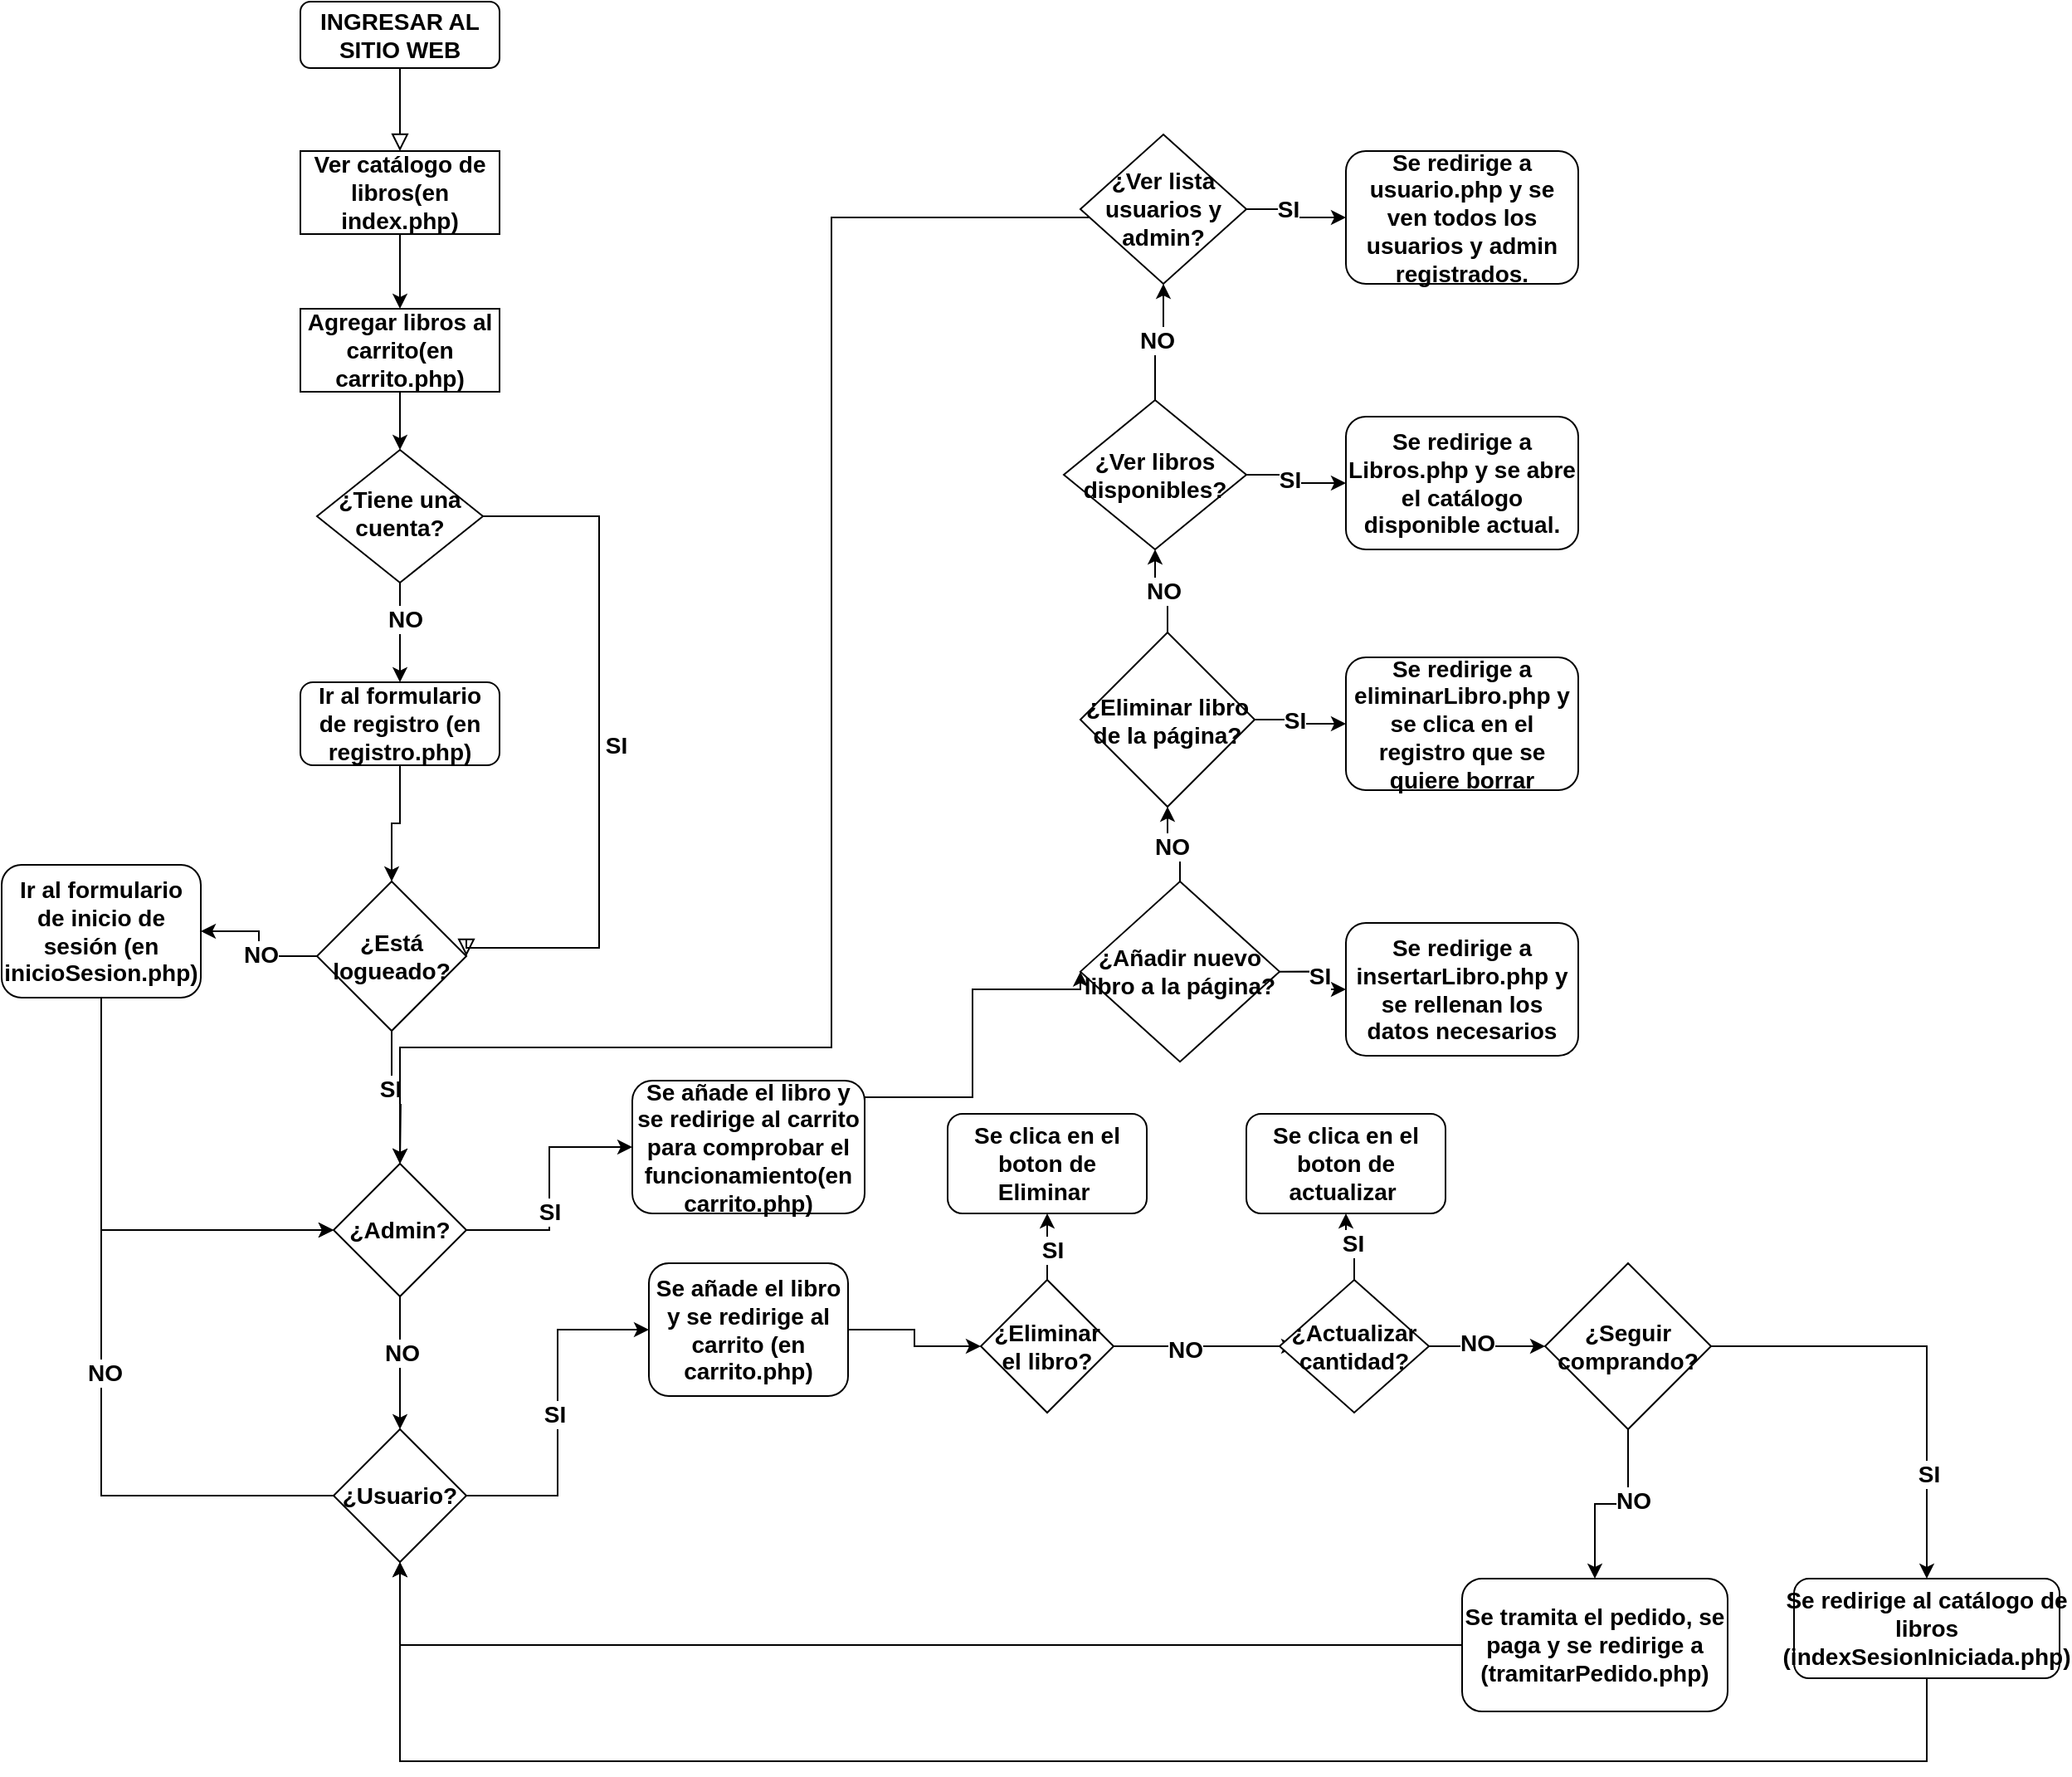 <mxfile version="23.1.2" type="device">
  <diagram id="C5RBs43oDa-KdzZeNtuy" name="Page-1">
    <mxGraphModel dx="2390" dy="1300" grid="1" gridSize="10" guides="1" tooltips="1" connect="1" arrows="1" fold="1" page="1" pageScale="1" pageWidth="827" pageHeight="1169" math="0" shadow="0">
      <root>
        <mxCell id="WIyWlLk6GJQsqaUBKTNV-0" />
        <mxCell id="WIyWlLk6GJQsqaUBKTNV-1" parent="WIyWlLk6GJQsqaUBKTNV-0" />
        <mxCell id="WIyWlLk6GJQsqaUBKTNV-2" value="" style="rounded=0;html=1;jettySize=auto;orthogonalLoop=1;fontSize=14;endArrow=block;endFill=0;endSize=8;strokeWidth=1;shadow=0;labelBackgroundColor=none;edgeStyle=orthogonalEdgeStyle;entryX=0.5;entryY=0;entryDx=0;entryDy=0;fontStyle=1" parent="WIyWlLk6GJQsqaUBKTNV-1" source="WIyWlLk6GJQsqaUBKTNV-3" target="7cI8Xa0NqCjzuDdzPoRX-3" edge="1">
          <mxGeometry relative="1" as="geometry">
            <mxPoint x="380" y="130" as="targetPoint" />
          </mxGeometry>
        </mxCell>
        <mxCell id="WIyWlLk6GJQsqaUBKTNV-3" value="INGRESAR AL SITIO WEB" style="rounded=1;whiteSpace=wrap;html=1;fontSize=14;glass=0;strokeWidth=1;shadow=0;fontStyle=1" parent="WIyWlLk6GJQsqaUBKTNV-1" vertex="1">
          <mxGeometry x="320" y="30" width="120" height="40" as="geometry" />
        </mxCell>
        <mxCell id="WIyWlLk6GJQsqaUBKTNV-9" value="SI" style="edgeStyle=orthogonalEdgeStyle;rounded=0;html=1;jettySize=auto;orthogonalLoop=1;fontSize=14;endArrow=block;endFill=0;endSize=8;strokeWidth=1;shadow=0;labelBackgroundColor=none;entryX=1;entryY=0.5;entryDx=0;entryDy=0;fontStyle=1" parent="WIyWlLk6GJQsqaUBKTNV-1" source="WIyWlLk6GJQsqaUBKTNV-10" target="7cI8Xa0NqCjzuDdzPoRX-10" edge="1">
          <mxGeometry y="10" relative="1" as="geometry">
            <mxPoint as="offset" />
            <mxPoint x="540" y="340" as="targetPoint" />
            <Array as="points">
              <mxPoint x="500" y="340" />
              <mxPoint x="500" y="600" />
            </Array>
          </mxGeometry>
        </mxCell>
        <mxCell id="7cI8Xa0NqCjzuDdzPoRX-6" style="edgeStyle=orthogonalEdgeStyle;rounded=0;orthogonalLoop=1;jettySize=auto;html=1;entryX=0.5;entryY=0;entryDx=0;entryDy=0;fontSize=14;fontStyle=1" edge="1" parent="WIyWlLk6GJQsqaUBKTNV-1" source="WIyWlLk6GJQsqaUBKTNV-10" target="WIyWlLk6GJQsqaUBKTNV-11">
          <mxGeometry relative="1" as="geometry" />
        </mxCell>
        <mxCell id="7cI8Xa0NqCjzuDdzPoRX-7" value="NO" style="edgeLabel;html=1;align=center;verticalAlign=middle;resizable=0;points=[];fontSize=14;fontStyle=1" vertex="1" connectable="0" parent="7cI8Xa0NqCjzuDdzPoRX-6">
          <mxGeometry x="-0.267" y="3" relative="1" as="geometry">
            <mxPoint as="offset" />
          </mxGeometry>
        </mxCell>
        <mxCell id="WIyWlLk6GJQsqaUBKTNV-10" value="¿Tiene una cuenta?" style="rhombus;whiteSpace=wrap;html=1;shadow=0;fontFamily=Helvetica;fontSize=14;align=center;strokeWidth=1;spacing=6;spacingTop=-4;fontStyle=1" parent="WIyWlLk6GJQsqaUBKTNV-1" vertex="1">
          <mxGeometry x="330" y="300" width="100" height="80" as="geometry" />
        </mxCell>
        <mxCell id="7cI8Xa0NqCjzuDdzPoRX-9" value="" style="edgeStyle=orthogonalEdgeStyle;rounded=0;orthogonalLoop=1;jettySize=auto;html=1;entryX=0.5;entryY=0;entryDx=0;entryDy=0;fontSize=14;fontStyle=1" edge="1" parent="WIyWlLk6GJQsqaUBKTNV-1" source="WIyWlLk6GJQsqaUBKTNV-11" target="7cI8Xa0NqCjzuDdzPoRX-10">
          <mxGeometry relative="1" as="geometry">
            <mxPoint x="380" y="555" as="targetPoint" />
          </mxGeometry>
        </mxCell>
        <mxCell id="WIyWlLk6GJQsqaUBKTNV-11" value="Ir al formulario de registro (en registro.php)" style="rounded=1;whiteSpace=wrap;html=1;fontSize=14;glass=0;strokeWidth=1;shadow=0;fontStyle=1" parent="WIyWlLk6GJQsqaUBKTNV-1" vertex="1">
          <mxGeometry x="320" y="440" width="120" height="50" as="geometry" />
        </mxCell>
        <mxCell id="7cI8Xa0NqCjzuDdzPoRX-5" value="" style="edgeStyle=orthogonalEdgeStyle;rounded=0;orthogonalLoop=1;jettySize=auto;html=1;fontSize=14;fontStyle=1" edge="1" parent="WIyWlLk6GJQsqaUBKTNV-1" source="7cI8Xa0NqCjzuDdzPoRX-0" target="WIyWlLk6GJQsqaUBKTNV-10">
          <mxGeometry relative="1" as="geometry" />
        </mxCell>
        <mxCell id="7cI8Xa0NqCjzuDdzPoRX-0" value="Agregar libros al carrito(en carrito.php)" style="rounded=0;whiteSpace=wrap;html=1;fontSize=14;fontStyle=1" vertex="1" parent="WIyWlLk6GJQsqaUBKTNV-1">
          <mxGeometry x="320" y="215" width="120" height="50" as="geometry" />
        </mxCell>
        <mxCell id="7cI8Xa0NqCjzuDdzPoRX-4" style="edgeStyle=orthogonalEdgeStyle;rounded=0;orthogonalLoop=1;jettySize=auto;html=1;entryX=0.5;entryY=0;entryDx=0;entryDy=0;fontSize=14;fontStyle=1" edge="1" parent="WIyWlLk6GJQsqaUBKTNV-1" source="7cI8Xa0NqCjzuDdzPoRX-3" target="7cI8Xa0NqCjzuDdzPoRX-0">
          <mxGeometry relative="1" as="geometry" />
        </mxCell>
        <mxCell id="7cI8Xa0NqCjzuDdzPoRX-3" value="Ver catálogo de libros(en index.php)" style="rounded=0;whiteSpace=wrap;html=1;fontSize=14;fontStyle=1" vertex="1" parent="WIyWlLk6GJQsqaUBKTNV-1">
          <mxGeometry x="320" y="120" width="120" height="50" as="geometry" />
        </mxCell>
        <mxCell id="7cI8Xa0NqCjzuDdzPoRX-15" value="" style="edgeStyle=orthogonalEdgeStyle;rounded=0;orthogonalLoop=1;jettySize=auto;html=1;fontSize=14;fontStyle=1" edge="1" parent="WIyWlLk6GJQsqaUBKTNV-1" source="7cI8Xa0NqCjzuDdzPoRX-10">
          <mxGeometry relative="1" as="geometry">
            <mxPoint x="380" y="730" as="targetPoint" />
          </mxGeometry>
        </mxCell>
        <mxCell id="7cI8Xa0NqCjzuDdzPoRX-16" value="SI" style="edgeLabel;html=1;align=center;verticalAlign=middle;resizable=0;points=[];fontSize=14;fontStyle=1" vertex="1" connectable="0" parent="7cI8Xa0NqCjzuDdzPoRX-15">
          <mxGeometry x="-0.178" y="-1" relative="1" as="geometry">
            <mxPoint as="offset" />
          </mxGeometry>
        </mxCell>
        <mxCell id="7cI8Xa0NqCjzuDdzPoRX-20" style="edgeStyle=orthogonalEdgeStyle;rounded=0;orthogonalLoop=1;jettySize=auto;html=1;fontSize=14;fontStyle=1" edge="1" parent="WIyWlLk6GJQsqaUBKTNV-1" source="7cI8Xa0NqCjzuDdzPoRX-10" target="7cI8Xa0NqCjzuDdzPoRX-19">
          <mxGeometry relative="1" as="geometry" />
        </mxCell>
        <mxCell id="7cI8Xa0NqCjzuDdzPoRX-21" value="NO" style="edgeLabel;html=1;align=center;verticalAlign=middle;resizable=0;points=[];fontSize=14;fontStyle=1" vertex="1" connectable="0" parent="7cI8Xa0NqCjzuDdzPoRX-20">
          <mxGeometry x="-0.15" y="-1" relative="1" as="geometry">
            <mxPoint as="offset" />
          </mxGeometry>
        </mxCell>
        <mxCell id="7cI8Xa0NqCjzuDdzPoRX-10" value="¿Está logueado?" style="rhombus;whiteSpace=wrap;html=1;fontSize=14;fontStyle=1" vertex="1" parent="WIyWlLk6GJQsqaUBKTNV-1">
          <mxGeometry x="330" y="560" width="90" height="90" as="geometry" />
        </mxCell>
        <mxCell id="7cI8Xa0NqCjzuDdzPoRX-24" value="" style="edgeStyle=orthogonalEdgeStyle;rounded=0;orthogonalLoop=1;jettySize=auto;html=1;fontSize=14;fontStyle=1" edge="1" parent="WIyWlLk6GJQsqaUBKTNV-1" source="7cI8Xa0NqCjzuDdzPoRX-18" target="7cI8Xa0NqCjzuDdzPoRX-23">
          <mxGeometry relative="1" as="geometry" />
        </mxCell>
        <mxCell id="7cI8Xa0NqCjzuDdzPoRX-25" value="NO" style="edgeLabel;html=1;align=center;verticalAlign=middle;resizable=0;points=[];fontSize=14;fontStyle=1" vertex="1" connectable="0" parent="7cI8Xa0NqCjzuDdzPoRX-24">
          <mxGeometry x="-0.15" y="1" relative="1" as="geometry">
            <mxPoint as="offset" />
          </mxGeometry>
        </mxCell>
        <mxCell id="7cI8Xa0NqCjzuDdzPoRX-29" style="edgeStyle=orthogonalEdgeStyle;rounded=0;orthogonalLoop=1;jettySize=auto;html=1;entryX=0;entryY=0.5;entryDx=0;entryDy=0;fontSize=14;fontStyle=1" edge="1" parent="WIyWlLk6GJQsqaUBKTNV-1" source="7cI8Xa0NqCjzuDdzPoRX-18" target="7cI8Xa0NqCjzuDdzPoRX-36">
          <mxGeometry relative="1" as="geometry">
            <mxPoint x="450" y="770" as="targetPoint" />
          </mxGeometry>
        </mxCell>
        <mxCell id="7cI8Xa0NqCjzuDdzPoRX-31" value="SI" style="edgeLabel;html=1;align=center;verticalAlign=middle;resizable=0;points=[];fontSize=14;fontStyle=1" vertex="1" connectable="0" parent="7cI8Xa0NqCjzuDdzPoRX-29">
          <mxGeometry x="-0.183" relative="1" as="geometry">
            <mxPoint as="offset" />
          </mxGeometry>
        </mxCell>
        <mxCell id="7cI8Xa0NqCjzuDdzPoRX-18" value="¿Admin?" style="rhombus;whiteSpace=wrap;html=1;fontSize=14;fontStyle=1" vertex="1" parent="WIyWlLk6GJQsqaUBKTNV-1">
          <mxGeometry x="340" y="730" width="80" height="80" as="geometry" />
        </mxCell>
        <mxCell id="7cI8Xa0NqCjzuDdzPoRX-22" style="edgeStyle=orthogonalEdgeStyle;rounded=0;orthogonalLoop=1;jettySize=auto;html=1;entryX=0;entryY=0.5;entryDx=0;entryDy=0;fontSize=14;fontStyle=1" edge="1" parent="WIyWlLk6GJQsqaUBKTNV-1" source="7cI8Xa0NqCjzuDdzPoRX-19" target="7cI8Xa0NqCjzuDdzPoRX-18">
          <mxGeometry relative="1" as="geometry">
            <Array as="points">
              <mxPoint x="200" y="770" />
            </Array>
          </mxGeometry>
        </mxCell>
        <mxCell id="7cI8Xa0NqCjzuDdzPoRX-19" value="Ir al formulario de inicio de sesión (en inicioSesion.php)" style="rounded=1;whiteSpace=wrap;html=1;fontSize=14;fontStyle=1" vertex="1" parent="WIyWlLk6GJQsqaUBKTNV-1">
          <mxGeometry x="140" y="550" width="120" height="80" as="geometry" />
        </mxCell>
        <mxCell id="7cI8Xa0NqCjzuDdzPoRX-26" style="edgeStyle=orthogonalEdgeStyle;rounded=0;orthogonalLoop=1;jettySize=auto;html=1;entryX=0;entryY=0.5;entryDx=0;entryDy=0;fontSize=14;fontStyle=1" edge="1" parent="WIyWlLk6GJQsqaUBKTNV-1" source="7cI8Xa0NqCjzuDdzPoRX-23" target="7cI8Xa0NqCjzuDdzPoRX-18">
          <mxGeometry relative="1" as="geometry">
            <Array as="points">
              <mxPoint x="200" y="930" />
              <mxPoint x="200" y="770" />
            </Array>
          </mxGeometry>
        </mxCell>
        <mxCell id="7cI8Xa0NqCjzuDdzPoRX-27" value="NO" style="edgeLabel;html=1;align=center;verticalAlign=middle;resizable=0;points=[];fontSize=14;fontStyle=1" vertex="1" connectable="0" parent="7cI8Xa0NqCjzuDdzPoRX-26">
          <mxGeometry x="-0.028" y="-2" relative="1" as="geometry">
            <mxPoint as="offset" />
          </mxGeometry>
        </mxCell>
        <mxCell id="7cI8Xa0NqCjzuDdzPoRX-32" style="edgeStyle=orthogonalEdgeStyle;rounded=0;orthogonalLoop=1;jettySize=auto;html=1;entryX=0;entryY=0.5;entryDx=0;entryDy=0;fontSize=14;fontStyle=1" edge="1" parent="WIyWlLk6GJQsqaUBKTNV-1" source="7cI8Xa0NqCjzuDdzPoRX-23" target="7cI8Xa0NqCjzuDdzPoRX-28">
          <mxGeometry relative="1" as="geometry" />
        </mxCell>
        <mxCell id="7cI8Xa0NqCjzuDdzPoRX-33" value="SI" style="edgeLabel;html=1;align=center;verticalAlign=middle;resizable=0;points=[];fontSize=14;fontStyle=1" vertex="1" connectable="0" parent="7cI8Xa0NqCjzuDdzPoRX-32">
          <mxGeometry x="-0.01" y="2" relative="1" as="geometry">
            <mxPoint as="offset" />
          </mxGeometry>
        </mxCell>
        <mxCell id="7cI8Xa0NqCjzuDdzPoRX-23" value="¿Usuario?" style="rhombus;whiteSpace=wrap;html=1;fontSize=14;fontStyle=1" vertex="1" parent="WIyWlLk6GJQsqaUBKTNV-1">
          <mxGeometry x="340" y="890" width="80" height="80" as="geometry" />
        </mxCell>
        <mxCell id="7cI8Xa0NqCjzuDdzPoRX-52" style="edgeStyle=orthogonalEdgeStyle;rounded=0;orthogonalLoop=1;jettySize=auto;html=1;exitX=1;exitY=0.5;exitDx=0;exitDy=0;entryX=0;entryY=0.5;entryDx=0;entryDy=0;fontSize=14;fontStyle=1" edge="1" parent="WIyWlLk6GJQsqaUBKTNV-1" source="7cI8Xa0NqCjzuDdzPoRX-28" target="7cI8Xa0NqCjzuDdzPoRX-50">
          <mxGeometry relative="1" as="geometry" />
        </mxCell>
        <mxCell id="7cI8Xa0NqCjzuDdzPoRX-28" value="Se añade el libro y se redirige al carrito (en carrito.php)" style="rounded=1;whiteSpace=wrap;html=1;fontSize=14;fontStyle=1" vertex="1" parent="WIyWlLk6GJQsqaUBKTNV-1">
          <mxGeometry x="530" y="790" width="120" height="80" as="geometry" />
        </mxCell>
        <mxCell id="7cI8Xa0NqCjzuDdzPoRX-41" style="edgeStyle=orthogonalEdgeStyle;rounded=0;orthogonalLoop=1;jettySize=auto;html=1;exitX=0.5;exitY=1;exitDx=0;exitDy=0;entryX=0.5;entryY=0;entryDx=0;entryDy=0;fontSize=14;fontStyle=1" edge="1" parent="WIyWlLk6GJQsqaUBKTNV-1" source="7cI8Xa0NqCjzuDdzPoRX-34" target="7cI8Xa0NqCjzuDdzPoRX-38">
          <mxGeometry relative="1" as="geometry" />
        </mxCell>
        <mxCell id="7cI8Xa0NqCjzuDdzPoRX-43" value="NO" style="edgeLabel;html=1;align=center;verticalAlign=middle;resizable=0;points=[];fontSize=14;fontStyle=1" vertex="1" connectable="0" parent="7cI8Xa0NqCjzuDdzPoRX-41">
          <mxGeometry x="-0.214" y="3" relative="1" as="geometry">
            <mxPoint as="offset" />
          </mxGeometry>
        </mxCell>
        <mxCell id="7cI8Xa0NqCjzuDdzPoRX-67" style="edgeStyle=orthogonalEdgeStyle;rounded=0;orthogonalLoop=1;jettySize=auto;html=1;fontSize=14;fontStyle=1" edge="1" parent="WIyWlLk6GJQsqaUBKTNV-1" source="7cI8Xa0NqCjzuDdzPoRX-34" target="7cI8Xa0NqCjzuDdzPoRX-37">
          <mxGeometry relative="1" as="geometry" />
        </mxCell>
        <mxCell id="7cI8Xa0NqCjzuDdzPoRX-68" value="SI" style="edgeLabel;html=1;align=center;verticalAlign=middle;resizable=0;points=[];fontSize=14;fontStyle=1" vertex="1" connectable="0" parent="7cI8Xa0NqCjzuDdzPoRX-67">
          <mxGeometry x="0.533" y="1" relative="1" as="geometry">
            <mxPoint as="offset" />
          </mxGeometry>
        </mxCell>
        <mxCell id="7cI8Xa0NqCjzuDdzPoRX-34" value="¿Seguir comprando?" style="rhombus;whiteSpace=wrap;html=1;fontSize=14;fontStyle=1" vertex="1" parent="WIyWlLk6GJQsqaUBKTNV-1">
          <mxGeometry x="1070" y="790" width="100" height="100" as="geometry" />
        </mxCell>
        <mxCell id="7cI8Xa0NqCjzuDdzPoRX-73" style="edgeStyle=orthogonalEdgeStyle;rounded=0;orthogonalLoop=1;jettySize=auto;html=1;exitX=1;exitY=0.5;exitDx=0;exitDy=0;entryX=0;entryY=0.5;entryDx=0;entryDy=0;fontSize=14;fontStyle=1" edge="1" parent="WIyWlLk6GJQsqaUBKTNV-1" source="7cI8Xa0NqCjzuDdzPoRX-36" target="7cI8Xa0NqCjzuDdzPoRX-72">
          <mxGeometry relative="1" as="geometry">
            <Array as="points">
              <mxPoint x="660" y="690" />
              <mxPoint x="725" y="690" />
              <mxPoint x="725" y="625" />
            </Array>
          </mxGeometry>
        </mxCell>
        <mxCell id="7cI8Xa0NqCjzuDdzPoRX-36" value="Se añade el libro y se redirige al carrito para comprobar el funcionamiento(en carrito.php)" style="rounded=1;whiteSpace=wrap;html=1;fontSize=14;fontStyle=1" vertex="1" parent="WIyWlLk6GJQsqaUBKTNV-1">
          <mxGeometry x="520" y="680" width="140" height="80" as="geometry" />
        </mxCell>
        <mxCell id="7cI8Xa0NqCjzuDdzPoRX-69" style="edgeStyle=orthogonalEdgeStyle;rounded=0;orthogonalLoop=1;jettySize=auto;html=1;fontSize=14;fontStyle=1" edge="1" parent="WIyWlLk6GJQsqaUBKTNV-1" source="7cI8Xa0NqCjzuDdzPoRX-37" target="7cI8Xa0NqCjzuDdzPoRX-23">
          <mxGeometry relative="1" as="geometry">
            <Array as="points">
              <mxPoint x="1300" y="1090" />
              <mxPoint x="380" y="1090" />
            </Array>
          </mxGeometry>
        </mxCell>
        <mxCell id="7cI8Xa0NqCjzuDdzPoRX-37" value="Se redirige al catálogo de libros (indexSesionIniciada.php)" style="rounded=1;whiteSpace=wrap;html=1;fontSize=14;fontStyle=1" vertex="1" parent="WIyWlLk6GJQsqaUBKTNV-1">
          <mxGeometry x="1220" y="980" width="160" height="60" as="geometry" />
        </mxCell>
        <mxCell id="7cI8Xa0NqCjzuDdzPoRX-70" style="edgeStyle=orthogonalEdgeStyle;rounded=0;orthogonalLoop=1;jettySize=auto;html=1;entryX=0.5;entryY=1;entryDx=0;entryDy=0;fontSize=14;fontStyle=1" edge="1" parent="WIyWlLk6GJQsqaUBKTNV-1" source="7cI8Xa0NqCjzuDdzPoRX-38" target="7cI8Xa0NqCjzuDdzPoRX-23">
          <mxGeometry relative="1" as="geometry" />
        </mxCell>
        <mxCell id="7cI8Xa0NqCjzuDdzPoRX-38" value="Se tramita el pedido, se paga y se redirige a (tramitarPedido.php)" style="rounded=1;whiteSpace=wrap;html=1;fontSize=14;fontStyle=1" vertex="1" parent="WIyWlLk6GJQsqaUBKTNV-1">
          <mxGeometry x="1020" y="980" width="160" height="80" as="geometry" />
        </mxCell>
        <mxCell id="7cI8Xa0NqCjzuDdzPoRX-54" style="edgeStyle=orthogonalEdgeStyle;rounded=0;orthogonalLoop=1;jettySize=auto;html=1;exitX=0.5;exitY=0;exitDx=0;exitDy=0;entryX=0.5;entryY=1;entryDx=0;entryDy=0;fontSize=14;fontStyle=1" edge="1" parent="WIyWlLk6GJQsqaUBKTNV-1" source="7cI8Xa0NqCjzuDdzPoRX-50" target="7cI8Xa0NqCjzuDdzPoRX-53">
          <mxGeometry relative="1" as="geometry" />
        </mxCell>
        <mxCell id="7cI8Xa0NqCjzuDdzPoRX-55" value="SI" style="edgeLabel;html=1;align=center;verticalAlign=middle;resizable=0;points=[];fontSize=14;fontStyle=1" vertex="1" connectable="0" parent="7cI8Xa0NqCjzuDdzPoRX-54">
          <mxGeometry x="-0.1" y="-3" relative="1" as="geometry">
            <mxPoint as="offset" />
          </mxGeometry>
        </mxCell>
        <mxCell id="7cI8Xa0NqCjzuDdzPoRX-57" style="edgeStyle=orthogonalEdgeStyle;rounded=0;orthogonalLoop=1;jettySize=auto;html=1;fontSize=14;fontStyle=1" edge="1" parent="WIyWlLk6GJQsqaUBKTNV-1" source="7cI8Xa0NqCjzuDdzPoRX-50">
          <mxGeometry relative="1" as="geometry">
            <mxPoint x="920" y="840" as="targetPoint" />
          </mxGeometry>
        </mxCell>
        <mxCell id="7cI8Xa0NqCjzuDdzPoRX-58" value="NO" style="edgeLabel;html=1;align=center;verticalAlign=middle;resizable=0;points=[];fontSize=14;fontStyle=1" vertex="1" connectable="0" parent="7cI8Xa0NqCjzuDdzPoRX-57">
          <mxGeometry x="-0.224" y="-2" relative="1" as="geometry">
            <mxPoint as="offset" />
          </mxGeometry>
        </mxCell>
        <mxCell id="7cI8Xa0NqCjzuDdzPoRX-50" value="¿Eliminar el libro?" style="rhombus;whiteSpace=wrap;html=1;fontSize=14;fontStyle=1" vertex="1" parent="WIyWlLk6GJQsqaUBKTNV-1">
          <mxGeometry x="730" y="800" width="80" height="80" as="geometry" />
        </mxCell>
        <mxCell id="7cI8Xa0NqCjzuDdzPoRX-53" value="Se clica en el boton de Eliminar&amp;nbsp;" style="rounded=1;whiteSpace=wrap;html=1;fontSize=14;fontStyle=1" vertex="1" parent="WIyWlLk6GJQsqaUBKTNV-1">
          <mxGeometry x="710" y="700" width="120" height="60" as="geometry" />
        </mxCell>
        <mxCell id="7cI8Xa0NqCjzuDdzPoRX-62" style="edgeStyle=orthogonalEdgeStyle;rounded=0;orthogonalLoop=1;jettySize=auto;html=1;exitX=0.5;exitY=0;exitDx=0;exitDy=0;entryX=0.5;entryY=1;entryDx=0;entryDy=0;fontSize=14;fontStyle=1" edge="1" parent="WIyWlLk6GJQsqaUBKTNV-1" source="7cI8Xa0NqCjzuDdzPoRX-60" target="7cI8Xa0NqCjzuDdzPoRX-61">
          <mxGeometry relative="1" as="geometry" />
        </mxCell>
        <mxCell id="7cI8Xa0NqCjzuDdzPoRX-65" value="SI" style="edgeLabel;html=1;align=center;verticalAlign=middle;resizable=0;points=[];fontSize=14;fontStyle=1" vertex="1" connectable="0" parent="7cI8Xa0NqCjzuDdzPoRX-62">
          <mxGeometry x="-0.05" y="-2" relative="1" as="geometry">
            <mxPoint as="offset" />
          </mxGeometry>
        </mxCell>
        <mxCell id="7cI8Xa0NqCjzuDdzPoRX-66" style="edgeStyle=orthogonalEdgeStyle;rounded=0;orthogonalLoop=1;jettySize=auto;html=1;exitX=1;exitY=0.5;exitDx=0;exitDy=0;entryX=0;entryY=0.5;entryDx=0;entryDy=0;fontSize=14;fontStyle=1" edge="1" parent="WIyWlLk6GJQsqaUBKTNV-1" source="7cI8Xa0NqCjzuDdzPoRX-60" target="7cI8Xa0NqCjzuDdzPoRX-34">
          <mxGeometry relative="1" as="geometry" />
        </mxCell>
        <mxCell id="7cI8Xa0NqCjzuDdzPoRX-71" value="NO" style="edgeLabel;html=1;align=center;verticalAlign=middle;resizable=0;points=[];fontSize=14;fontStyle=1" vertex="1" connectable="0" parent="7cI8Xa0NqCjzuDdzPoRX-66">
          <mxGeometry x="-0.171" y="2" relative="1" as="geometry">
            <mxPoint as="offset" />
          </mxGeometry>
        </mxCell>
        <mxCell id="7cI8Xa0NqCjzuDdzPoRX-60" value="¿Actualizar cantidad?" style="rhombus;whiteSpace=wrap;html=1;fontSize=14;fontStyle=1" vertex="1" parent="WIyWlLk6GJQsqaUBKTNV-1">
          <mxGeometry x="910" y="800" width="90" height="80" as="geometry" />
        </mxCell>
        <mxCell id="7cI8Xa0NqCjzuDdzPoRX-61" value="Se clica en el boton de actualizar&amp;nbsp;" style="rounded=1;whiteSpace=wrap;html=1;fontSize=14;fontStyle=1" vertex="1" parent="WIyWlLk6GJQsqaUBKTNV-1">
          <mxGeometry x="890" y="700" width="120" height="60" as="geometry" />
        </mxCell>
        <mxCell id="7cI8Xa0NqCjzuDdzPoRX-75" style="edgeStyle=orthogonalEdgeStyle;rounded=0;orthogonalLoop=1;jettySize=auto;html=1;exitX=1;exitY=0.5;exitDx=0;exitDy=0;entryX=0;entryY=0.5;entryDx=0;entryDy=0;fontSize=14;fontStyle=1" edge="1" parent="WIyWlLk6GJQsqaUBKTNV-1" source="7cI8Xa0NqCjzuDdzPoRX-72" target="7cI8Xa0NqCjzuDdzPoRX-74">
          <mxGeometry relative="1" as="geometry" />
        </mxCell>
        <mxCell id="7cI8Xa0NqCjzuDdzPoRX-76" value="SI" style="edgeLabel;html=1;align=center;verticalAlign=middle;resizable=0;points=[];fontSize=14;fontStyle=1" vertex="1" connectable="0" parent="7cI8Xa0NqCjzuDdzPoRX-75">
          <mxGeometry x="-0.12" y="4" relative="1" as="geometry">
            <mxPoint as="offset" />
          </mxGeometry>
        </mxCell>
        <mxCell id="7cI8Xa0NqCjzuDdzPoRX-78" style="edgeStyle=orthogonalEdgeStyle;rounded=0;orthogonalLoop=1;jettySize=auto;html=1;exitX=0.5;exitY=0;exitDx=0;exitDy=0;entryX=0.5;entryY=1;entryDx=0;entryDy=0;fontSize=14;fontStyle=1" edge="1" parent="WIyWlLk6GJQsqaUBKTNV-1" source="7cI8Xa0NqCjzuDdzPoRX-72" target="7cI8Xa0NqCjzuDdzPoRX-77">
          <mxGeometry relative="1" as="geometry" />
        </mxCell>
        <mxCell id="7cI8Xa0NqCjzuDdzPoRX-79" value="NO" style="edgeLabel;html=1;align=center;verticalAlign=middle;resizable=0;points=[];fontSize=14;fontStyle=1" vertex="1" connectable="0" parent="7cI8Xa0NqCjzuDdzPoRX-78">
          <mxGeometry x="0.039" y="1" relative="1" as="geometry">
            <mxPoint as="offset" />
          </mxGeometry>
        </mxCell>
        <mxCell id="7cI8Xa0NqCjzuDdzPoRX-72" value="¿Añadir nuevo libro a la página?" style="rhombus;whiteSpace=wrap;html=1;fontSize=14;fontStyle=1" vertex="1" parent="WIyWlLk6GJQsqaUBKTNV-1">
          <mxGeometry x="790" y="560" width="120" height="108.63" as="geometry" />
        </mxCell>
        <mxCell id="7cI8Xa0NqCjzuDdzPoRX-74" value="Se redirige a insertarLibro.php y se rellenan los datos necesarios" style="rounded=1;whiteSpace=wrap;html=1;fontSize=14;fontStyle=1" vertex="1" parent="WIyWlLk6GJQsqaUBKTNV-1">
          <mxGeometry x="950" y="585" width="140" height="80" as="geometry" />
        </mxCell>
        <mxCell id="7cI8Xa0NqCjzuDdzPoRX-82" style="edgeStyle=orthogonalEdgeStyle;rounded=0;orthogonalLoop=1;jettySize=auto;html=1;fontSize=14;fontStyle=1" edge="1" parent="WIyWlLk6GJQsqaUBKTNV-1" source="7cI8Xa0NqCjzuDdzPoRX-77" target="7cI8Xa0NqCjzuDdzPoRX-80">
          <mxGeometry relative="1" as="geometry" />
        </mxCell>
        <mxCell id="7cI8Xa0NqCjzuDdzPoRX-83" value="SI" style="edgeLabel;html=1;align=center;verticalAlign=middle;resizable=0;points=[];fontSize=14;fontStyle=1" vertex="1" connectable="0" parent="7cI8Xa0NqCjzuDdzPoRX-82">
          <mxGeometry x="-0.164" relative="1" as="geometry">
            <mxPoint as="offset" />
          </mxGeometry>
        </mxCell>
        <mxCell id="7cI8Xa0NqCjzuDdzPoRX-85" style="edgeStyle=orthogonalEdgeStyle;rounded=0;orthogonalLoop=1;jettySize=auto;html=1;entryX=0.5;entryY=1;entryDx=0;entryDy=0;fontSize=14;fontStyle=1" edge="1" parent="WIyWlLk6GJQsqaUBKTNV-1" source="7cI8Xa0NqCjzuDdzPoRX-77" target="7cI8Xa0NqCjzuDdzPoRX-84">
          <mxGeometry relative="1" as="geometry" />
        </mxCell>
        <mxCell id="7cI8Xa0NqCjzuDdzPoRX-86" value="NO" style="edgeLabel;html=1;align=center;verticalAlign=middle;resizable=0;points=[];fontSize=14;fontStyle=1" vertex="1" connectable="0" parent="7cI8Xa0NqCjzuDdzPoRX-85">
          <mxGeometry x="-0.018" relative="1" as="geometry">
            <mxPoint as="offset" />
          </mxGeometry>
        </mxCell>
        <mxCell id="7cI8Xa0NqCjzuDdzPoRX-77" value="¿Eliminar libro de la página?" style="rhombus;whiteSpace=wrap;html=1;fontSize=14;fontStyle=1" vertex="1" parent="WIyWlLk6GJQsqaUBKTNV-1">
          <mxGeometry x="790" y="410" width="105" height="105" as="geometry" />
        </mxCell>
        <mxCell id="7cI8Xa0NqCjzuDdzPoRX-80" value="Se redirige a eliminarLibro.php y se clica en el registro que se quiere borrar" style="rounded=1;whiteSpace=wrap;html=1;fontSize=14;fontStyle=1" vertex="1" parent="WIyWlLk6GJQsqaUBKTNV-1">
          <mxGeometry x="950" y="425" width="140" height="80" as="geometry" />
        </mxCell>
        <mxCell id="7cI8Xa0NqCjzuDdzPoRX-88" style="edgeStyle=orthogonalEdgeStyle;rounded=0;orthogonalLoop=1;jettySize=auto;html=1;exitX=1;exitY=0.5;exitDx=0;exitDy=0;entryX=0;entryY=0.5;entryDx=0;entryDy=0;fontSize=14;fontStyle=1" edge="1" parent="WIyWlLk6GJQsqaUBKTNV-1" source="7cI8Xa0NqCjzuDdzPoRX-84" target="7cI8Xa0NqCjzuDdzPoRX-87">
          <mxGeometry relative="1" as="geometry" />
        </mxCell>
        <mxCell id="7cI8Xa0NqCjzuDdzPoRX-89" value="SI" style="edgeLabel;html=1;align=center;verticalAlign=middle;resizable=0;points=[];fontSize=14;fontStyle=1" vertex="1" connectable="0" parent="7cI8Xa0NqCjzuDdzPoRX-88">
          <mxGeometry x="-0.2" y="-3" relative="1" as="geometry">
            <mxPoint as="offset" />
          </mxGeometry>
        </mxCell>
        <mxCell id="7cI8Xa0NqCjzuDdzPoRX-91" value="" style="edgeStyle=orthogonalEdgeStyle;rounded=0;orthogonalLoop=1;jettySize=auto;html=1;fontSize=14;fontStyle=1" edge="1" parent="WIyWlLk6GJQsqaUBKTNV-1" source="7cI8Xa0NqCjzuDdzPoRX-84" target="7cI8Xa0NqCjzuDdzPoRX-90">
          <mxGeometry relative="1" as="geometry" />
        </mxCell>
        <mxCell id="7cI8Xa0NqCjzuDdzPoRX-92" value="NO" style="edgeLabel;html=1;align=center;verticalAlign=middle;resizable=0;points=[];fontSize=14;fontStyle=1" vertex="1" connectable="0" parent="7cI8Xa0NqCjzuDdzPoRX-91">
          <mxGeometry x="-0.05" y="1" relative="1" as="geometry">
            <mxPoint as="offset" />
          </mxGeometry>
        </mxCell>
        <mxCell id="7cI8Xa0NqCjzuDdzPoRX-84" value="¿Ver libros disponibles?" style="rhombus;whiteSpace=wrap;html=1;fontSize=14;fontStyle=1" vertex="1" parent="WIyWlLk6GJQsqaUBKTNV-1">
          <mxGeometry x="780" y="270" width="110" height="90" as="geometry" />
        </mxCell>
        <mxCell id="7cI8Xa0NqCjzuDdzPoRX-87" value="Se redirige a Libros.php y se abre el catálogo disponible actual." style="rounded=1;whiteSpace=wrap;html=1;fontSize=14;fontStyle=1" vertex="1" parent="WIyWlLk6GJQsqaUBKTNV-1">
          <mxGeometry x="950" y="280" width="140" height="80" as="geometry" />
        </mxCell>
        <mxCell id="7cI8Xa0NqCjzuDdzPoRX-94" value="" style="edgeStyle=orthogonalEdgeStyle;rounded=0;orthogonalLoop=1;jettySize=auto;html=1;entryX=0;entryY=0.5;entryDx=0;entryDy=0;fontSize=14;fontStyle=1" edge="1" parent="WIyWlLk6GJQsqaUBKTNV-1" source="7cI8Xa0NqCjzuDdzPoRX-90" target="7cI8Xa0NqCjzuDdzPoRX-95">
          <mxGeometry relative="1" as="geometry">
            <mxPoint x="950" y="185" as="targetPoint" />
          </mxGeometry>
        </mxCell>
        <mxCell id="7cI8Xa0NqCjzuDdzPoRX-96" value="SI" style="edgeLabel;html=1;align=center;verticalAlign=middle;resizable=0;points=[];fontSize=14;fontStyle=1" vertex="1" connectable="0" parent="7cI8Xa0NqCjzuDdzPoRX-94">
          <mxGeometry x="-0.233" relative="1" as="geometry">
            <mxPoint as="offset" />
          </mxGeometry>
        </mxCell>
        <mxCell id="7cI8Xa0NqCjzuDdzPoRX-97" style="edgeStyle=orthogonalEdgeStyle;rounded=0;orthogonalLoop=1;jettySize=auto;html=1;entryX=0.5;entryY=0;entryDx=0;entryDy=0;fontSize=14;fontStyle=1" edge="1" parent="WIyWlLk6GJQsqaUBKTNV-1" source="7cI8Xa0NqCjzuDdzPoRX-90" target="7cI8Xa0NqCjzuDdzPoRX-18">
          <mxGeometry relative="1" as="geometry">
            <Array as="points">
              <mxPoint x="640" y="160" />
              <mxPoint x="640" y="660" />
              <mxPoint x="380" y="660" />
            </Array>
          </mxGeometry>
        </mxCell>
        <mxCell id="7cI8Xa0NqCjzuDdzPoRX-90" value="¿Ver lista usuarios y admin?" style="rhombus;whiteSpace=wrap;html=1;fontSize=14;fontStyle=1" vertex="1" parent="WIyWlLk6GJQsqaUBKTNV-1">
          <mxGeometry x="790" y="110" width="100" height="90" as="geometry" />
        </mxCell>
        <mxCell id="7cI8Xa0NqCjzuDdzPoRX-95" value="Se redirige a usuario.php y se ven todos los usuarios y admin registrados." style="rounded=1;whiteSpace=wrap;html=1;fontSize=14;fontStyle=1" vertex="1" parent="WIyWlLk6GJQsqaUBKTNV-1">
          <mxGeometry x="950" y="120" width="140" height="80" as="geometry" />
        </mxCell>
      </root>
    </mxGraphModel>
  </diagram>
</mxfile>
